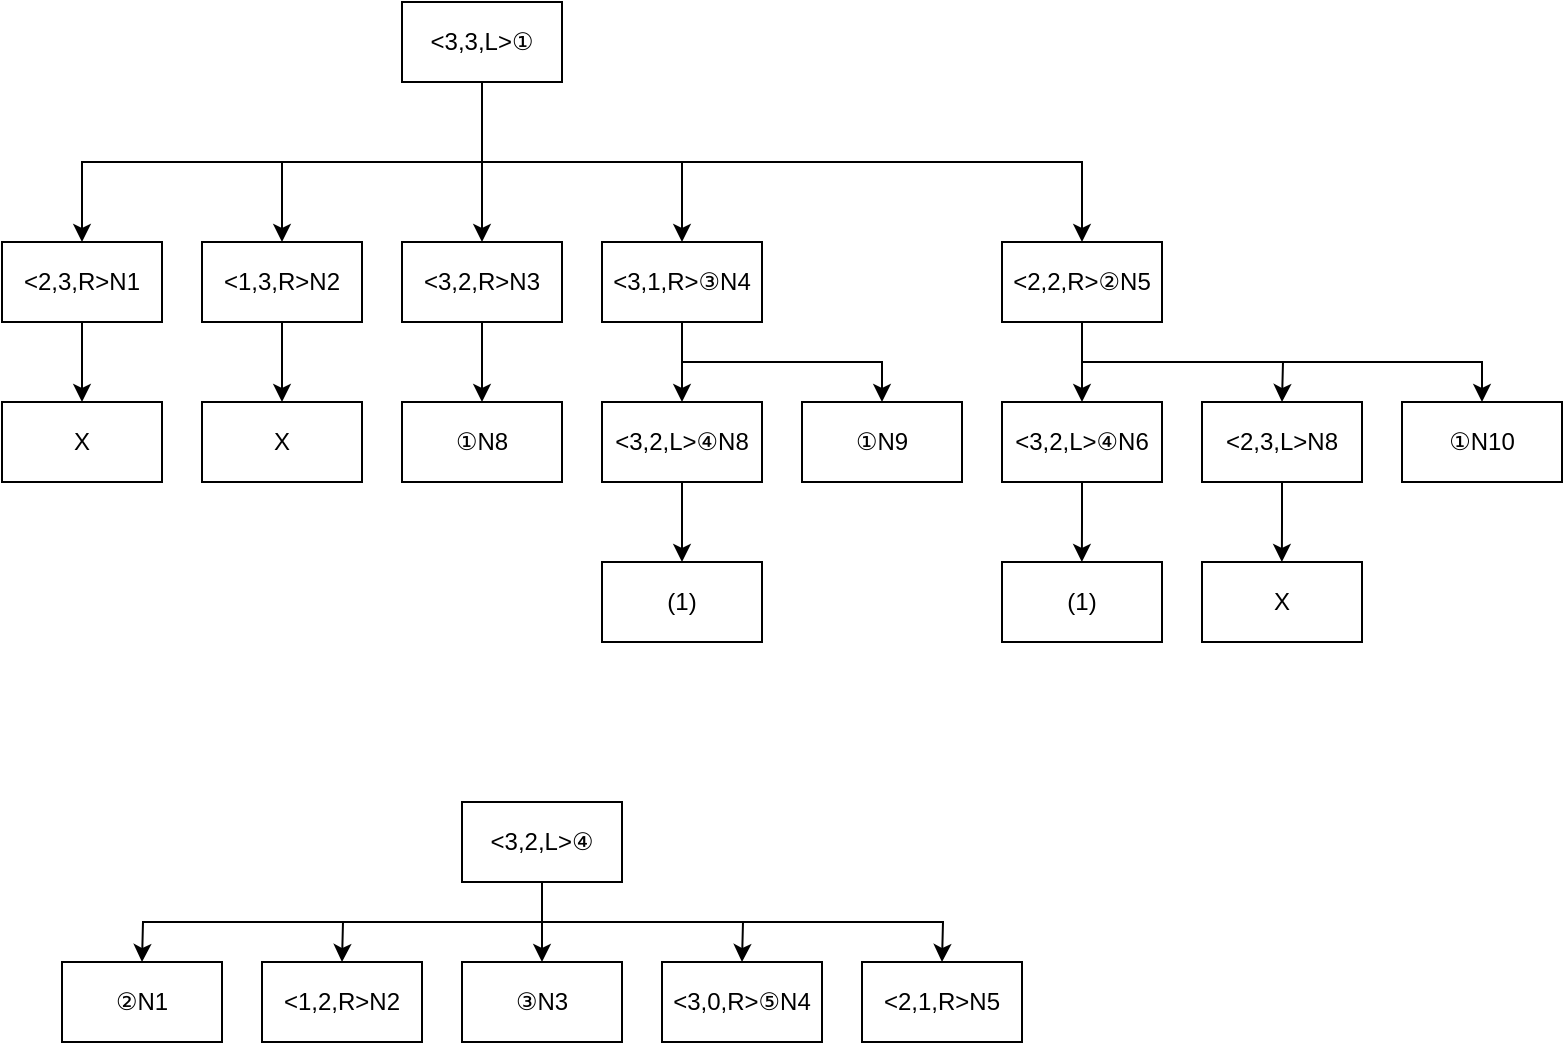<mxfile version="24.9.1">
  <diagram name="Page-1" id="QeLyGS0h_8OWv8H22Q_3">
    <mxGraphModel dx="703" dy="658" grid="1" gridSize="10" guides="1" tooltips="1" connect="1" arrows="1" fold="1" page="1" pageScale="1" pageWidth="850" pageHeight="1100" math="0" shadow="0">
      <root>
        <mxCell id="0" />
        <mxCell id="1" parent="0" />
        <mxCell id="flmP5Jba4wngmFBcUOo2-2" style="edgeStyle=orthogonalEdgeStyle;rounded=0;orthogonalLoop=1;jettySize=auto;html=1;exitX=0.5;exitY=1;exitDx=0;exitDy=0;entryX=0.5;entryY=0;entryDx=0;entryDy=0;" edge="1" parent="1" source="qyMYqTmxAQvxw1RvTvAj-1" target="flmP5Jba4wngmFBcUOo2-15">
          <mxGeometry relative="1" as="geometry">
            <mxPoint x="490" y="160" as="targetPoint" />
            <Array as="points">
              <mxPoint x="250" y="120" />
              <mxPoint x="550" y="120" />
            </Array>
          </mxGeometry>
        </mxCell>
        <mxCell id="flmP5Jba4wngmFBcUOo2-3" style="edgeStyle=orthogonalEdgeStyle;rounded=0;orthogonalLoop=1;jettySize=auto;html=1;exitX=0.5;exitY=1;exitDx=0;exitDy=0;entryX=0.5;entryY=0;entryDx=0;entryDy=0;" edge="1" parent="1" source="qyMYqTmxAQvxw1RvTvAj-1" target="flmP5Jba4wngmFBcUOo2-10">
          <mxGeometry relative="1" as="geometry">
            <mxPoint x="130" y="160" as="targetPoint" />
            <mxPoint x="290" y="100" as="sourcePoint" />
            <Array as="points">
              <mxPoint x="250" y="120" />
              <mxPoint x="150" y="120" />
            </Array>
          </mxGeometry>
        </mxCell>
        <mxCell id="flmP5Jba4wngmFBcUOo2-6" style="edgeStyle=orthogonalEdgeStyle;rounded=0;orthogonalLoop=1;jettySize=auto;html=1;exitX=0.5;exitY=1;exitDx=0;exitDy=0;entryX=0.5;entryY=0;entryDx=0;entryDy=0;" edge="1" parent="1" source="qyMYqTmxAQvxw1RvTvAj-1" target="flmP5Jba4wngmFBcUOo2-12">
          <mxGeometry relative="1" as="geometry">
            <mxPoint x="370" y="160" as="targetPoint" />
          </mxGeometry>
        </mxCell>
        <mxCell id="flmP5Jba4wngmFBcUOo2-8" style="edgeStyle=orthogonalEdgeStyle;rounded=0;orthogonalLoop=1;jettySize=auto;html=1;exitX=0.5;exitY=1;exitDx=0;exitDy=0;entryX=0.5;entryY=0;entryDx=0;entryDy=0;" edge="1" parent="1" source="qyMYqTmxAQvxw1RvTvAj-1" target="flmP5Jba4wngmFBcUOo2-9">
          <mxGeometry relative="1" as="geometry">
            <mxPoint x="10" y="160" as="targetPoint" />
          </mxGeometry>
        </mxCell>
        <mxCell id="qyMYqTmxAQvxw1RvTvAj-1" value="&amp;lt;3,3,L&amp;gt;①" style="rounded=0;whiteSpace=wrap;html=1;" parent="1" vertex="1">
          <mxGeometry x="210" y="40" width="80" height="40" as="geometry" />
        </mxCell>
        <mxCell id="qyMYqTmxAQvxw1RvTvAj-2" value="" style="endArrow=classic;html=1;rounded=0;exitX=0.5;exitY=1;exitDx=0;exitDy=0;" parent="1" source="qyMYqTmxAQvxw1RvTvAj-1" edge="1">
          <mxGeometry width="50" height="50" relative="1" as="geometry">
            <mxPoint x="240" y="290" as="sourcePoint" />
            <mxPoint x="250" y="160" as="targetPoint" />
            <Array as="points" />
          </mxGeometry>
        </mxCell>
        <mxCell id="flmP5Jba4wngmFBcUOo2-16" style="edgeStyle=orthogonalEdgeStyle;rounded=0;orthogonalLoop=1;jettySize=auto;html=1;exitX=0.5;exitY=1;exitDx=0;exitDy=0;" edge="1" parent="1" source="flmP5Jba4wngmFBcUOo2-9">
          <mxGeometry relative="1" as="geometry">
            <mxPoint x="50" y="240" as="targetPoint" />
          </mxGeometry>
        </mxCell>
        <mxCell id="flmP5Jba4wngmFBcUOo2-9" value="&amp;lt;2,3,R&amp;gt;N1" style="whiteSpace=wrap;html=1;" vertex="1" parent="1">
          <mxGeometry x="10" y="160" width="80" height="40" as="geometry" />
        </mxCell>
        <mxCell id="flmP5Jba4wngmFBcUOo2-18" style="edgeStyle=orthogonalEdgeStyle;rounded=0;orthogonalLoop=1;jettySize=auto;html=1;exitX=0.5;exitY=1;exitDx=0;exitDy=0;" edge="1" parent="1" source="flmP5Jba4wngmFBcUOo2-10">
          <mxGeometry relative="1" as="geometry">
            <mxPoint x="150" y="240" as="targetPoint" />
          </mxGeometry>
        </mxCell>
        <mxCell id="flmP5Jba4wngmFBcUOo2-10" value="&amp;lt;1,3,R&amp;gt;N2" style="whiteSpace=wrap;html=1;" vertex="1" parent="1">
          <mxGeometry x="110" y="160" width="80" height="40" as="geometry" />
        </mxCell>
        <mxCell id="flmP5Jba4wngmFBcUOo2-19" style="edgeStyle=orthogonalEdgeStyle;rounded=0;orthogonalLoop=1;jettySize=auto;html=1;" edge="1" parent="1" source="flmP5Jba4wngmFBcUOo2-11">
          <mxGeometry relative="1" as="geometry">
            <mxPoint x="250" y="240" as="targetPoint" />
          </mxGeometry>
        </mxCell>
        <mxCell id="flmP5Jba4wngmFBcUOo2-11" value="&amp;lt;3,2,R&amp;gt;N3" style="whiteSpace=wrap;html=1;" vertex="1" parent="1">
          <mxGeometry x="210" y="160" width="80" height="40" as="geometry" />
        </mxCell>
        <mxCell id="flmP5Jba4wngmFBcUOo2-22" style="edgeStyle=orthogonalEdgeStyle;rounded=0;orthogonalLoop=1;jettySize=auto;html=1;" edge="1" parent="1" source="flmP5Jba4wngmFBcUOo2-12">
          <mxGeometry relative="1" as="geometry">
            <mxPoint x="350" y="240" as="targetPoint" />
          </mxGeometry>
        </mxCell>
        <mxCell id="flmP5Jba4wngmFBcUOo2-23" style="edgeStyle=orthogonalEdgeStyle;rounded=0;orthogonalLoop=1;jettySize=auto;html=1;exitX=0.5;exitY=1;exitDx=0;exitDy=0;entryX=0.5;entryY=0;entryDx=0;entryDy=0;" edge="1" parent="1" source="flmP5Jba4wngmFBcUOo2-12" target="flmP5Jba4wngmFBcUOo2-25">
          <mxGeometry relative="1" as="geometry">
            <mxPoint x="470" y="240" as="targetPoint" />
            <Array as="points">
              <mxPoint x="350" y="220" />
              <mxPoint x="450" y="220" />
            </Array>
          </mxGeometry>
        </mxCell>
        <mxCell id="flmP5Jba4wngmFBcUOo2-12" value="&amp;lt;3,1,R&amp;gt;③N4" style="whiteSpace=wrap;html=1;" vertex="1" parent="1">
          <mxGeometry x="310" y="160" width="80" height="40" as="geometry" />
        </mxCell>
        <mxCell id="flmP5Jba4wngmFBcUOo2-28" style="edgeStyle=orthogonalEdgeStyle;rounded=0;orthogonalLoop=1;jettySize=auto;html=1;" edge="1" parent="1" source="flmP5Jba4wngmFBcUOo2-15">
          <mxGeometry relative="1" as="geometry">
            <mxPoint x="550" y="240" as="targetPoint" />
          </mxGeometry>
        </mxCell>
        <mxCell id="flmP5Jba4wngmFBcUOo2-30" style="edgeStyle=orthogonalEdgeStyle;rounded=0;orthogonalLoop=1;jettySize=auto;html=1;exitX=0.5;exitY=1;exitDx=0;exitDy=0;" edge="1" parent="1" source="flmP5Jba4wngmFBcUOo2-15">
          <mxGeometry relative="1" as="geometry">
            <mxPoint x="650" y="240" as="targetPoint" />
          </mxGeometry>
        </mxCell>
        <mxCell id="flmP5Jba4wngmFBcUOo2-15" value="&amp;lt;2,2,R&amp;gt;②N5" style="whiteSpace=wrap;html=1;" vertex="1" parent="1">
          <mxGeometry x="510" y="160" width="80" height="40" as="geometry" />
        </mxCell>
        <mxCell id="flmP5Jba4wngmFBcUOo2-17" value="X" style="whiteSpace=wrap;html=1;" vertex="1" parent="1">
          <mxGeometry x="10" y="240" width="80" height="40" as="geometry" />
        </mxCell>
        <mxCell id="flmP5Jba4wngmFBcUOo2-20" value="X" style="whiteSpace=wrap;html=1;" vertex="1" parent="1">
          <mxGeometry x="110" y="240" width="80" height="40" as="geometry" />
        </mxCell>
        <mxCell id="flmP5Jba4wngmFBcUOo2-21" value="①N8" style="whiteSpace=wrap;html=1;" vertex="1" parent="1">
          <mxGeometry x="210" y="240" width="80" height="40" as="geometry" />
        </mxCell>
        <mxCell id="flmP5Jba4wngmFBcUOo2-38" style="edgeStyle=orthogonalEdgeStyle;rounded=0;orthogonalLoop=1;jettySize=auto;html=1;exitX=0.5;exitY=1;exitDx=0;exitDy=0;" edge="1" parent="1" source="flmP5Jba4wngmFBcUOo2-24">
          <mxGeometry relative="1" as="geometry">
            <mxPoint x="350" y="320" as="targetPoint" />
          </mxGeometry>
        </mxCell>
        <mxCell id="flmP5Jba4wngmFBcUOo2-24" value="&amp;lt;3,2,L&amp;gt;④N8" style="whiteSpace=wrap;html=1;" vertex="1" parent="1">
          <mxGeometry x="310" y="240" width="80" height="40" as="geometry" />
        </mxCell>
        <mxCell id="flmP5Jba4wngmFBcUOo2-25" value="①N9" style="whiteSpace=wrap;html=1;" vertex="1" parent="1">
          <mxGeometry x="410" y="240" width="80" height="40" as="geometry" />
        </mxCell>
        <mxCell id="flmP5Jba4wngmFBcUOo2-42" style="edgeStyle=orthogonalEdgeStyle;rounded=0;orthogonalLoop=1;jettySize=auto;html=1;exitX=0.5;exitY=1;exitDx=0;exitDy=0;" edge="1" parent="1" source="flmP5Jba4wngmFBcUOo2-31">
          <mxGeometry relative="1" as="geometry">
            <mxPoint x="549.936" y="320" as="targetPoint" />
          </mxGeometry>
        </mxCell>
        <mxCell id="flmP5Jba4wngmFBcUOo2-31" value="&amp;lt;3,2,L&amp;gt;④N6" style="whiteSpace=wrap;html=1;" vertex="1" parent="1">
          <mxGeometry x="510" y="240" width="80" height="40" as="geometry" />
        </mxCell>
        <mxCell id="flmP5Jba4wngmFBcUOo2-40" style="edgeStyle=orthogonalEdgeStyle;rounded=0;orthogonalLoop=1;jettySize=auto;html=1;exitX=0.5;exitY=1;exitDx=0;exitDy=0;" edge="1" parent="1" source="flmP5Jba4wngmFBcUOo2-33">
          <mxGeometry relative="1" as="geometry">
            <mxPoint x="649.936" y="320" as="targetPoint" />
          </mxGeometry>
        </mxCell>
        <mxCell id="flmP5Jba4wngmFBcUOo2-33" value="&amp;lt;2,3,L&amp;gt;N8" style="whiteSpace=wrap;html=1;" vertex="1" parent="1">
          <mxGeometry x="610" y="240" width="80" height="40" as="geometry" />
        </mxCell>
        <mxCell id="flmP5Jba4wngmFBcUOo2-34" value="①N10" style="whiteSpace=wrap;html=1;" vertex="1" parent="1">
          <mxGeometry x="710" y="240" width="80" height="40" as="geometry" />
        </mxCell>
        <mxCell id="flmP5Jba4wngmFBcUOo2-36" style="edgeStyle=orthogonalEdgeStyle;rounded=0;orthogonalLoop=1;jettySize=auto;html=1;exitX=0.5;exitY=1;exitDx=0;exitDy=0;entryX=0.5;entryY=0;entryDx=0;entryDy=0;" edge="1" parent="1" source="flmP5Jba4wngmFBcUOo2-15" target="flmP5Jba4wngmFBcUOo2-34">
          <mxGeometry relative="1" as="geometry" />
        </mxCell>
        <mxCell id="flmP5Jba4wngmFBcUOo2-41" value="X" style="whiteSpace=wrap;html=1;" vertex="1" parent="1">
          <mxGeometry x="610" y="320" width="80" height="40" as="geometry" />
        </mxCell>
        <mxCell id="flmP5Jba4wngmFBcUOo2-43" value="(1)" style="whiteSpace=wrap;html=1;" vertex="1" parent="1">
          <mxGeometry x="310" y="320" width="80" height="40" as="geometry" />
        </mxCell>
        <mxCell id="flmP5Jba4wngmFBcUOo2-44" value="(1)" style="whiteSpace=wrap;html=1;" vertex="1" parent="1">
          <mxGeometry x="510" y="320" width="80" height="40" as="geometry" />
        </mxCell>
        <mxCell id="flmP5Jba4wngmFBcUOo2-46" style="edgeStyle=orthogonalEdgeStyle;rounded=0;orthogonalLoop=1;jettySize=auto;html=1;exitX=0.5;exitY=1;exitDx=0;exitDy=0;" edge="1" parent="1" source="flmP5Jba4wngmFBcUOo2-45">
          <mxGeometry relative="1" as="geometry">
            <mxPoint x="280" y="520" as="targetPoint" />
          </mxGeometry>
        </mxCell>
        <mxCell id="flmP5Jba4wngmFBcUOo2-47" style="edgeStyle=orthogonalEdgeStyle;rounded=0;orthogonalLoop=1;jettySize=auto;html=1;exitX=0.5;exitY=1;exitDx=0;exitDy=0;" edge="1" parent="1" source="flmP5Jba4wngmFBcUOo2-45">
          <mxGeometry relative="1" as="geometry">
            <mxPoint x="180" y="520" as="targetPoint" />
          </mxGeometry>
        </mxCell>
        <mxCell id="flmP5Jba4wngmFBcUOo2-48" style="edgeStyle=orthogonalEdgeStyle;rounded=0;orthogonalLoop=1;jettySize=auto;html=1;exitX=0.5;exitY=1;exitDx=0;exitDy=0;" edge="1" parent="1" source="flmP5Jba4wngmFBcUOo2-45">
          <mxGeometry relative="1" as="geometry">
            <mxPoint x="80" y="520" as="targetPoint" />
          </mxGeometry>
        </mxCell>
        <mxCell id="flmP5Jba4wngmFBcUOo2-49" style="edgeStyle=orthogonalEdgeStyle;rounded=0;orthogonalLoop=1;jettySize=auto;html=1;exitX=0.5;exitY=1;exitDx=0;exitDy=0;" edge="1" parent="1" source="flmP5Jba4wngmFBcUOo2-45">
          <mxGeometry relative="1" as="geometry">
            <mxPoint x="380" y="520" as="targetPoint" />
          </mxGeometry>
        </mxCell>
        <mxCell id="flmP5Jba4wngmFBcUOo2-50" style="edgeStyle=orthogonalEdgeStyle;rounded=0;orthogonalLoop=1;jettySize=auto;html=1;exitX=0.5;exitY=1;exitDx=0;exitDy=0;" edge="1" parent="1" source="flmP5Jba4wngmFBcUOo2-45">
          <mxGeometry relative="1" as="geometry">
            <mxPoint x="480" y="520" as="targetPoint" />
          </mxGeometry>
        </mxCell>
        <mxCell id="flmP5Jba4wngmFBcUOo2-45" value="&amp;lt;3,2,L&amp;gt;④" style="whiteSpace=wrap;html=1;" vertex="1" parent="1">
          <mxGeometry x="240" y="440" width="80" height="40" as="geometry" />
        </mxCell>
        <mxCell id="flmP5Jba4wngmFBcUOo2-51" value="②N1" style="whiteSpace=wrap;html=1;" vertex="1" parent="1">
          <mxGeometry x="40" y="520" width="80" height="40" as="geometry" />
        </mxCell>
        <mxCell id="flmP5Jba4wngmFBcUOo2-52" value="&amp;lt;1,2,R&amp;gt;N2" style="whiteSpace=wrap;html=1;" vertex="1" parent="1">
          <mxGeometry x="140" y="520" width="80" height="40" as="geometry" />
        </mxCell>
        <mxCell id="flmP5Jba4wngmFBcUOo2-53" value="③N3" style="whiteSpace=wrap;html=1;" vertex="1" parent="1">
          <mxGeometry x="240" y="520" width="80" height="40" as="geometry" />
        </mxCell>
        <mxCell id="flmP5Jba4wngmFBcUOo2-54" value="&amp;lt;3,0,R&amp;gt;⑤N4" style="whiteSpace=wrap;html=1;" vertex="1" parent="1">
          <mxGeometry x="340" y="520" width="80" height="40" as="geometry" />
        </mxCell>
        <mxCell id="flmP5Jba4wngmFBcUOo2-55" value="&amp;lt;2,1,R&amp;gt;N5" style="whiteSpace=wrap;html=1;" vertex="1" parent="1">
          <mxGeometry x="440" y="520" width="80" height="40" as="geometry" />
        </mxCell>
      </root>
    </mxGraphModel>
  </diagram>
</mxfile>
